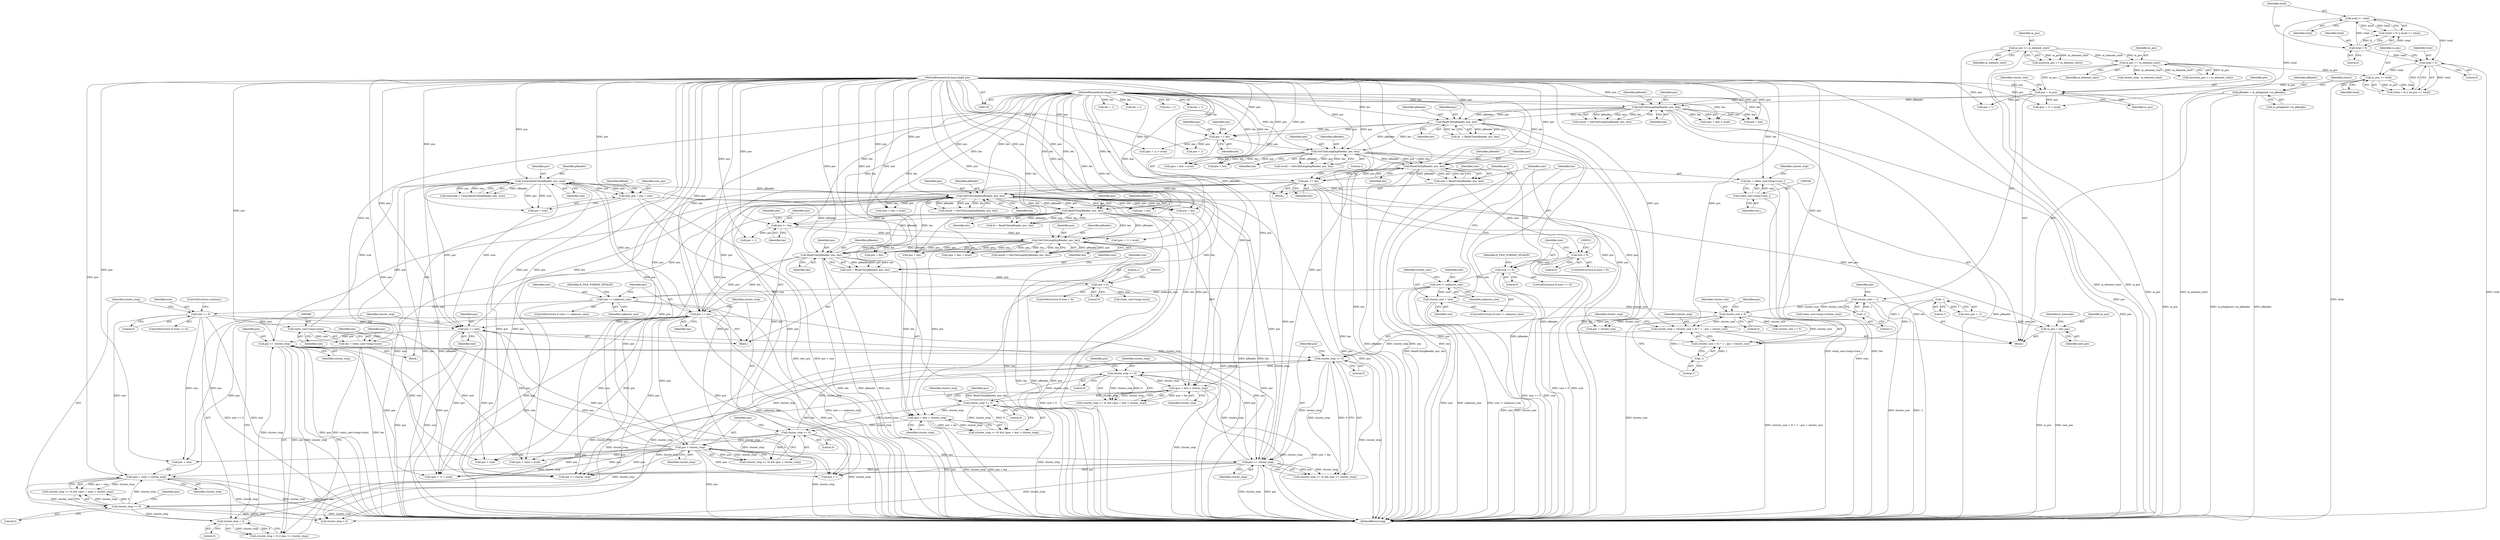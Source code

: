 digraph "1_Android_04839626ed859623901ebd3a5fd483982186b59d_155@integer" {
"1000613" [label="(Call,new_pos = pos + size)"];
"1000601" [label="(Call,UnserializeUInt(pReader, pos, size))"];
"1000531" [label="(Call,ReadUInt(pReader, pos, len))"];
"1000490" [label="(Call,GetUIntLength(pReader, pos, len))"];
"1000445" [label="(Call,ReadUInt(pReader, pos, len))"];
"1000404" [label="(Call,GetUIntLength(pReader, pos, len))"];
"1000311" [label="(Call,ReadUInt(pReader, pos, len))"];
"1000282" [label="(Call,GetUIntLength(pReader, pos, len))"];
"1000247" [label="(Call,ReadUInt(pReader, pos, len))"];
"1000218" [label="(Call,GetUIntLength(pReader, pos, len))"];
"1000157" [label="(Call,pReader = m_pSegment->m_pReader)"];
"1000134" [label="(MethodParameterIn,long long& pos)"];
"1000194" [label="(Call,pos = m_pos)"];
"1000150" [label="(Call,m_pos == m_element_start)"];
"1000140" [label="(Call,m_pos >= m_element_start)"];
"1000191" [label="(Call,m_pos <= total)"];
"1000188" [label="(Call,total < 0)"];
"1000183" [label="(Call,avail <= total)"];
"1000180" [label="(Call,total < 0)"];
"1000135" [label="(MethodParameterIn,long& len)"];
"1000265" [label="(Call,pos += len)"];
"1000649" [label="(Call,pos <= cluster_stop)"];
"1000641" [label="(Call,pos += size)"];
"1000565" [label="(Call,size == 0)"];
"1000546" [label="(Call,size == unknown_size)"];
"1000536" [label="(Call,size < 0)"];
"1000529" [label="(Call,size = ReadUInt(pReader, pos, len))"];
"1000335" [label="(Call,size != unknown_size)"];
"1000324" [label="(Call,size == 0)"];
"1000316" [label="(Call,size < 0)"];
"1000309" [label="(Call,size = ReadUInt(pReader, pos, len))"];
"1000559" [label="(Call,pos > cluster_stop)"];
"1000551" [label="(Call,pos += len)"];
"1000556" [label="(Call,cluster_stop >= 0)"];
"1000510" [label="(Call,cluster_stop >= 0)"];
"1000424" [label="(Call,cluster_stop >= 0)"];
"1000382" [label="(Call,cluster_stop >= 0)"];
"1000646" [label="(Call,cluster_stop < 0)"];
"1000574" [label="(Call,(pos + size) > cluster_stop)"];
"1000571" [label="(Call,cluster_stop >= 0)"];
"1000367" [label="(Call,cluster_stop = (cluster_size < 0) ? -1 : pos + cluster_size)"];
"1000373" [label="(Call,-1)"];
"1000360" [label="(Call,-1)"];
"1000329" [label="(Call,pos += len)"];
"1000370" [label="(Call,cluster_size < 0)"];
"1000338" [label="(Call,cluster_size = size)"];
"1000198" [label="(Call,cluster_size = -1)"];
"1000200" [label="(Call,-1)"];
"1000385" [label="(Call,pos >= cluster_stop)"];
"1000427" [label="(Call,(pos + len) > cluster_stop)"];
"1000513" [label="(Call,(pos + len) > cluster_stop)"];
"1000586" [label="(Call,len = static_cast<long>(size))"];
"1000588" [label="(Call,static_cast<long>(size))"];
"1000341" [label="(Call,len = static_cast<long>(size_))"];
"1000343" [label="(Call,static_cast<long>(size_))"];
"1000473" [label="(Call,pos += len)"];
"1000671" [label="(Call,m_pos = new_pos)"];
"1000448" [label="(Identifier,len)"];
"1000342" [label="(Identifier,len)"];
"1000491" [label="(Identifier,pReader)"];
"1000576" [label="(Identifier,pos)"];
"1000316" [label="(Call,size < 0)"];
"1000333" [label="(Literal,1)"];
"1000688" [label="(MethodReturn,long)"];
"1000358" [label="(Call,new_pos = -1)"];
"1000645" [label="(Call,(cluster_stop < 0) || (pos <= cluster_stop))"];
"1000493" [label="(Identifier,len)"];
"1000566" [label="(Identifier,size)"];
"1000372" [label="(Literal,0)"];
"1000594" [label="(Identifier,pos)"];
"1000247" [label="(Call,ReadUInt(pReader, pos, len))"];
"1000360" [label="(Call,-1)"];
"1000375" [label="(Call,pos + cluster_size)"];
"1000534" [label="(Identifier,len)"];
"1000556" [label="(Call,cluster_stop >= 0)"];
"1000216" [label="(Call,result = GetUIntLength(pReader, pos, len))"];
"1000326" [label="(Literal,0)"];
"1000570" [label="(Call,(cluster_stop >= 0) && ((pos + size) > cluster_stop))"];
"1000376" [label="(Identifier,pos)"];
"1000443" [label="(Call,id = ReadUInt(pReader, pos, len))"];
"1000512" [label="(Literal,0)"];
"1000593" [label="(Call,pos + size)"];
"1000402" [label="(Call,result = GetUIntLength(pReader, pos, len))"];
"1000265" [label="(Call,pos += len)"];
"1000318" [label="(Literal,0)"];
"1000250" [label="(Identifier,len)"];
"1000285" [label="(Identifier,len)"];
"1000522" [label="(Call,pos + len)"];
"1000193" [label="(Identifier,total)"];
"1000552" [label="(Identifier,pos)"];
"1000445" [label="(Call,ReadUInt(pReader, pos, len))"];
"1000514" [label="(Call,pos + len)"];
"1000536" [label="(Call,size < 0)"];
"1000510" [label="(Call,cluster_stop >= 0)"];
"1000671" [label="(Call,m_pos = new_pos)"];
"1000134" [label="(MethodParameterIn,long long& pos)"];
"1000431" [label="(Identifier,cluster_stop)"];
"1000602" [label="(Identifier,pReader)"];
"1000219" [label="(Identifier,pReader)"];
"1000180" [label="(Call,total < 0)"];
"1000648" [label="(Literal,0)"];
"1000266" [label="(Identifier,pos)"];
"1000269" [label="(Call,(pos + 1) > avail)"];
"1000651" [label="(Identifier,cluster_stop)"];
"1000473" [label="(Call,pos += len)"];
"1000603" [label="(Identifier,pos)"];
"1000361" [label="(Literal,1)"];
"1000406" [label="(Identifier,pos)"];
"1000592" [label="(Call,(pos + size) > avail)"];
"1000599" [label="(Call,timecode = UnserializeUInt(pReader, pos, size))"];
"1000567" [label="(Literal,0)"];
"1000142" [label="(Identifier,m_element_start)"];
"1000184" [label="(Identifier,avail)"];
"1000396" [label="(Call,len = 1)"];
"1000199" [label="(Identifier,cluster_size)"];
"1000345" [label="(Identifier,size_)"];
"1000320" [label="(Call,static_cast<long>(cluster_size))"];
"1000383" [label="(Identifier,cluster_stop)"];
"1000329" [label="(Call,pos += len)"];
"1000675" [label="(Identifier,m_timecode)"];
"1000135" [label="(MethodParameterIn,long& len)"];
"1000386" [label="(Identifier,pos)"];
"1000672" [label="(Identifier,m_pos)"];
"1000615" [label="(Call,pos + size)"];
"1000540" [label="(Call,static_cast<long>(size))"];
"1000490" [label="(Call,GetUIntLength(pReader, pos, len))"];
"1000572" [label="(Identifier,cluster_stop)"];
"1000335" [label="(Call,size != unknown_size)"];
"1000614" [label="(Identifier,new_pos)"];
"1000183" [label="(Call,avail <= total)"];
"1000429" [label="(Identifier,pos)"];
"1000151" [label="(Identifier,m_pos)"];
"1000446" [label="(Identifier,pReader)"];
"1000517" [label="(Identifier,cluster_stop)"];
"1000574" [label="(Call,(pos + size) > cluster_stop)"];
"1000511" [label="(Identifier,cluster_stop)"];
"1000348" [label="(Identifier,cluster_stop)"];
"1000249" [label="(Identifier,pos)"];
"1000271" [label="(Identifier,pos)"];
"1000192" [label="(Identifier,m_pos)"];
"1000314" [label="(Identifier,len)"];
"1000390" [label="(Call,(pos + 1) > avail)"];
"1000544" [label="(Literal,1)"];
"1000548" [label="(Identifier,unknown_size)"];
"1000166" [label="(Identifier,status)"];
"1000564" [label="(ControlStructure,if (size == 0))"];
"1000317" [label="(Identifier,size)"];
"1000139" [label="(Call,assert(m_pos >= m_element_start))"];
"1000531" [label="(Call,ReadUInt(pReader, pos, len))"];
"1000310" [label="(Identifier,size)"];
"1000187" [label="(Call,(total < 0) || (m_pos <= total))"];
"1000315" [label="(ControlStructure,if (size < 0))"];
"1000575" [label="(Call,pos + size)"];
"1000571" [label="(Call,cluster_stop >= 0)"];
"1000573" [label="(Literal,0)"];
"1000324" [label="(Call,size == 0)"];
"1000280" [label="(Call,result = GetUIntLength(pReader, pos, len))"];
"1000270" [label="(Call,pos + 1)"];
"1000343" [label="(Call,static_cast<long>(size_))"];
"1000532" [label="(Identifier,pReader)"];
"1000478" [label="(Call,pos + 1)"];
"1000338" [label="(Call,cluster_size = size)"];
"1000650" [label="(Identifier,pos)"];
"1000158" [label="(Identifier,pReader)"];
"1000425" [label="(Identifier,cluster_stop)"];
"1000678" [label="(Call,cluster_size >= 0)"];
"1000368" [label="(Identifier,cluster_stop)"];
"1000405" [label="(Identifier,pReader)"];
"1000182" [label="(Literal,0)"];
"1000381" [label="(Call,(cluster_stop >= 0) && (pos >= cluster_stop))"];
"1000336" [label="(Identifier,size)"];
"1000673" [label="(Identifier,new_pos)"];
"1000557" [label="(Identifier,cluster_stop)"];
"1000309" [label="(Call,size = ReadUInt(pReader, pos, len))"];
"1000323" [label="(ControlStructure,if (size == 0))"];
"1000194" [label="(Call,pos = m_pos)"];
"1000407" [label="(Identifier,len)"];
"1000205" [label="(Call,pos + 1)"];
"1000647" [label="(Identifier,cluster_stop)"];
"1000649" [label="(Call,pos <= cluster_stop)"];
"1000206" [label="(Identifier,pos)"];
"1000284" [label="(Identifier,pos)"];
"1000643" [label="(Identifier,size)"];
"1000196" [label="(Identifier,m_pos)"];
"1000546" [label="(Call,size == unknown_size)"];
"1000551" [label="(Call,pos += len)"];
"1000152" [label="(Identifier,m_element_start)"];
"1000202" [label="(Block,)"];
"1000535" [label="(ControlStructure,if (size < 0))"];
"1000424" [label="(Call,cluster_stop >= 0)"];
"1000185" [label="(Identifier,total)"];
"1000475" [label="(Identifier,len)"];
"1000474" [label="(Identifier,pos)"];
"1000370" [label="(Call,cluster_size < 0)"];
"1000221" [label="(Identifier,len)"];
"1000340" [label="(Identifier,size)"];
"1000585" [label="(Block,)"];
"1000220" [label="(Identifier,pos)"];
"1000188" [label="(Call,total < 0)"];
"1000529" [label="(Call,size = ReadUInt(pReader, pos, len))"];
"1000159" [label="(Call,m_pSegment->m_pReader)"];
"1000189" [label="(Identifier,total)"];
"1000302" [label="(Call,pos + len)"];
"1000513" [label="(Call,(pos + len) > cluster_stop)"];
"1000283" [label="(Identifier,pReader)"];
"1000367" [label="(Call,cluster_stop = (cluster_size < 0) ? -1 : pos + cluster_size)"];
"1000301" [label="(Call,(pos + len) > avail)"];
"1000533" [label="(Identifier,pos)"];
"1000267" [label="(Identifier,len)"];
"1000245" [label="(Call,id_ = ReadUInt(pReader, pos, len))"];
"1000568" [label="(ControlStructure,continue;)"];
"1000561" [label="(Identifier,cluster_stop)"];
"1000530" [label="(Identifier,size)"];
"1000237" [label="(Call,(pos + len) > avail)"];
"1000545" [label="(ControlStructure,if (size == unknown_size))"];
"1000150" [label="(Call,m_pos == m_element_start)"];
"1000311" [label="(Call,ReadUInt(pReader, pos, len))"];
"1000190" [label="(Literal,0)"];
"1000387" [label="(Identifier,cluster_stop)"];
"1000191" [label="(Call,m_pos <= total)"];
"1000683" [label="(Call,cluster_stop - m_element_start)"];
"1000492" [label="(Identifier,pos)"];
"1000385" [label="(Call,pos >= cluster_stop)"];
"1000341" [label="(Call,len = static_cast<long>(size_))"];
"1000141" [label="(Identifier,m_pos)"];
"1000149" [label="(Call,assert(m_pos == m_element_start))"];
"1000210" [label="(Call,len = 1)"];
"1000483" [label="(Call,len = 1)"];
"1000588" [label="(Call,static_cast<long>(size))"];
"1000337" [label="(Identifier,unknown_size)"];
"1000558" [label="(Literal,0)"];
"1000391" [label="(Call,pos + 1)"];
"1000218" [label="(Call,GetUIntLength(pReader, pos, len))"];
"1000428" [label="(Call,pos + len)"];
"1000157" [label="(Call,pReader = m_pSegment->m_pReader)"];
"1000325" [label="(Identifier,size)"];
"1000537" [label="(Identifier,size)"];
"1000275" [label="(Call,len = 1)"];
"1000382" [label="(Call,cluster_stop >= 0)"];
"1000195" [label="(Identifier,pos)"];
"1000238" [label="(Call,pos + len)"];
"1000282" [label="(Call,GetUIntLength(pReader, pos, len))"];
"1000657" [label="(Call,pos <= cluster_stop)"];
"1000181" [label="(Identifier,total)"];
"1000586" [label="(Call,len = static_cast<long>(size))"];
"1000604" [label="(Identifier,size)"];
"1000373" [label="(Call,-1)"];
"1000426" [label="(Literal,0)"];
"1000479" [label="(Identifier,pos)"];
"1000404" [label="(Call,GetUIntLength(pReader, pos, len))"];
"1000204" [label="(Call,(pos + 1) > avail)"];
"1000447" [label="(Identifier,pos)"];
"1000559" [label="(Call,pos > cluster_stop)"];
"1000553" [label="(Identifier,len)"];
"1000334" [label="(ControlStructure,if (size != unknown_size))"];
"1000477" [label="(Call,(pos + 1) > avail)"];
"1000654" [label="(Call,cluster_stop < 0)"];
"1000550" [label="(Identifier,E_FILE_FORMAT_INVALID)"];
"1000330" [label="(Identifier,pos)"];
"1000646" [label="(Call,cluster_stop < 0)"];
"1000521" [label="(Call,(pos + len) > avail)"];
"1000590" [label="(Identifier,size)"];
"1000312" [label="(Identifier,pReader)"];
"1000436" [label="(Call,pos + len)"];
"1000369" [label="(Call,(cluster_size < 0) ? -1 : pos + cluster_size)"];
"1000328" [label="(Identifier,E_FILE_FORMAT_INVALID)"];
"1000384" [label="(Literal,0)"];
"1000578" [label="(Identifier,cluster_stop)"];
"1000140" [label="(Call,m_pos >= m_element_start)"];
"1000379" [label="(Block,)"];
"1000313" [label="(Identifier,pos)"];
"1000339" [label="(Identifier,cluster_size)"];
"1000601" [label="(Call,UnserializeUInt(pReader, pos, size))"];
"1000619" [label="(Identifier,bBlock)"];
"1000371" [label="(Identifier,cluster_size)"];
"1000179" [label="(Call,(total < 0) || (avail <= total))"];
"1000587" [label="(Identifier,len)"];
"1000509" [label="(Call,(cluster_stop >= 0) && ((pos + len) > cluster_stop))"];
"1000201" [label="(Literal,1)"];
"1000427" [label="(Call,(pos + len) > cluster_stop)"];
"1000613" [label="(Call,new_pos = pos + size)"];
"1000374" [label="(Literal,1)"];
"1000555" [label="(Call,(cluster_stop >= 0) && (pos > cluster_stop))"];
"1000435" [label="(Call,(pos + len) > avail)"];
"1000560" [label="(Identifier,pos)"];
"1000331" [label="(Identifier,len)"];
"1000538" [label="(Literal,0)"];
"1000423" [label="(Call,(cluster_stop >= 0) && ((pos + len) > cluster_stop))"];
"1000136" [label="(Block,)"];
"1000200" [label="(Call,-1)"];
"1000198" [label="(Call,cluster_size = -1)"];
"1000547" [label="(Identifier,size)"];
"1000565" [label="(Call,size == 0)"];
"1000248" [label="(Identifier,pReader)"];
"1000488" [label="(Call,result = GetUIntLength(pReader, pos, len))"];
"1000642" [label="(Identifier,pos)"];
"1000515" [label="(Identifier,pos)"];
"1000641" [label="(Call,pos += size)"];
"1000613" -> "1000585"  [label="AST: "];
"1000613" -> "1000615"  [label="CFG: "];
"1000614" -> "1000613"  [label="AST: "];
"1000615" -> "1000613"  [label="AST: "];
"1000619" -> "1000613"  [label="CFG: "];
"1000613" -> "1000688"  [label="DDG: new_pos"];
"1000613" -> "1000688"  [label="DDG: pos + size"];
"1000601" -> "1000613"  [label="DDG: pos"];
"1000601" -> "1000613"  [label="DDG: size"];
"1000134" -> "1000613"  [label="DDG: pos"];
"1000613" -> "1000671"  [label="DDG: new_pos"];
"1000601" -> "1000599"  [label="AST: "];
"1000601" -> "1000604"  [label="CFG: "];
"1000602" -> "1000601"  [label="AST: "];
"1000603" -> "1000601"  [label="AST: "];
"1000604" -> "1000601"  [label="AST: "];
"1000599" -> "1000601"  [label="CFG: "];
"1000601" -> "1000688"  [label="DDG: pReader"];
"1000601" -> "1000688"  [label="DDG: size"];
"1000601" -> "1000688"  [label="DDG: pos"];
"1000601" -> "1000404"  [label="DDG: pReader"];
"1000601" -> "1000599"  [label="DDG: pReader"];
"1000601" -> "1000599"  [label="DDG: pos"];
"1000601" -> "1000599"  [label="DDG: size"];
"1000531" -> "1000601"  [label="DDG: pReader"];
"1000134" -> "1000601"  [label="DDG: pos"];
"1000559" -> "1000601"  [label="DDG: pos"];
"1000551" -> "1000601"  [label="DDG: pos"];
"1000588" -> "1000601"  [label="DDG: size"];
"1000601" -> "1000615"  [label="DDG: pos"];
"1000601" -> "1000615"  [label="DDG: size"];
"1000601" -> "1000641"  [label="DDG: size"];
"1000601" -> "1000641"  [label="DDG: pos"];
"1000601" -> "1000657"  [label="DDG: pos"];
"1000531" -> "1000529"  [label="AST: "];
"1000531" -> "1000534"  [label="CFG: "];
"1000532" -> "1000531"  [label="AST: "];
"1000533" -> "1000531"  [label="AST: "];
"1000534" -> "1000531"  [label="AST: "];
"1000529" -> "1000531"  [label="CFG: "];
"1000531" -> "1000688"  [label="DDG: pos"];
"1000531" -> "1000688"  [label="DDG: len"];
"1000531" -> "1000688"  [label="DDG: pReader"];
"1000531" -> "1000404"  [label="DDG: pReader"];
"1000531" -> "1000404"  [label="DDG: len"];
"1000531" -> "1000529"  [label="DDG: pReader"];
"1000531" -> "1000529"  [label="DDG: pos"];
"1000531" -> "1000529"  [label="DDG: len"];
"1000490" -> "1000531"  [label="DDG: pReader"];
"1000490" -> "1000531"  [label="DDG: pos"];
"1000490" -> "1000531"  [label="DDG: len"];
"1000134" -> "1000531"  [label="DDG: pos"];
"1000135" -> "1000531"  [label="DDG: len"];
"1000531" -> "1000551"  [label="DDG: len"];
"1000531" -> "1000551"  [label="DDG: pos"];
"1000490" -> "1000488"  [label="AST: "];
"1000490" -> "1000493"  [label="CFG: "];
"1000491" -> "1000490"  [label="AST: "];
"1000492" -> "1000490"  [label="AST: "];
"1000493" -> "1000490"  [label="AST: "];
"1000488" -> "1000490"  [label="CFG: "];
"1000490" -> "1000688"  [label="DDG: len"];
"1000490" -> "1000688"  [label="DDG: pReader"];
"1000490" -> "1000688"  [label="DDG: pos"];
"1000490" -> "1000488"  [label="DDG: pReader"];
"1000490" -> "1000488"  [label="DDG: pos"];
"1000490" -> "1000488"  [label="DDG: len"];
"1000445" -> "1000490"  [label="DDG: pReader"];
"1000445" -> "1000490"  [label="DDG: len"];
"1000134" -> "1000490"  [label="DDG: pos"];
"1000473" -> "1000490"  [label="DDG: pos"];
"1000135" -> "1000490"  [label="DDG: len"];
"1000490" -> "1000513"  [label="DDG: pos"];
"1000490" -> "1000513"  [label="DDG: len"];
"1000490" -> "1000514"  [label="DDG: pos"];
"1000490" -> "1000514"  [label="DDG: len"];
"1000490" -> "1000521"  [label="DDG: pos"];
"1000490" -> "1000521"  [label="DDG: len"];
"1000490" -> "1000522"  [label="DDG: pos"];
"1000490" -> "1000522"  [label="DDG: len"];
"1000445" -> "1000443"  [label="AST: "];
"1000445" -> "1000448"  [label="CFG: "];
"1000446" -> "1000445"  [label="AST: "];
"1000447" -> "1000445"  [label="AST: "];
"1000448" -> "1000445"  [label="AST: "];
"1000443" -> "1000445"  [label="CFG: "];
"1000445" -> "1000688"  [label="DDG: pos"];
"1000445" -> "1000688"  [label="DDG: pReader"];
"1000445" -> "1000688"  [label="DDG: len"];
"1000445" -> "1000443"  [label="DDG: pReader"];
"1000445" -> "1000443"  [label="DDG: pos"];
"1000445" -> "1000443"  [label="DDG: len"];
"1000404" -> "1000445"  [label="DDG: pReader"];
"1000404" -> "1000445"  [label="DDG: pos"];
"1000404" -> "1000445"  [label="DDG: len"];
"1000134" -> "1000445"  [label="DDG: pos"];
"1000135" -> "1000445"  [label="DDG: len"];
"1000445" -> "1000473"  [label="DDG: len"];
"1000445" -> "1000473"  [label="DDG: pos"];
"1000445" -> "1000657"  [label="DDG: pos"];
"1000404" -> "1000402"  [label="AST: "];
"1000404" -> "1000407"  [label="CFG: "];
"1000405" -> "1000404"  [label="AST: "];
"1000406" -> "1000404"  [label="AST: "];
"1000407" -> "1000404"  [label="AST: "];
"1000402" -> "1000404"  [label="CFG: "];
"1000404" -> "1000688"  [label="DDG: pReader"];
"1000404" -> "1000688"  [label="DDG: len"];
"1000404" -> "1000688"  [label="DDG: pos"];
"1000404" -> "1000402"  [label="DDG: pReader"];
"1000404" -> "1000402"  [label="DDG: pos"];
"1000404" -> "1000402"  [label="DDG: len"];
"1000311" -> "1000404"  [label="DDG: pReader"];
"1000134" -> "1000404"  [label="DDG: pos"];
"1000649" -> "1000404"  [label="DDG: pos"];
"1000329" -> "1000404"  [label="DDG: pos"];
"1000385" -> "1000404"  [label="DDG: pos"];
"1000559" -> "1000404"  [label="DDG: pos"];
"1000551" -> "1000404"  [label="DDG: pos"];
"1000641" -> "1000404"  [label="DDG: pos"];
"1000586" -> "1000404"  [label="DDG: len"];
"1000341" -> "1000404"  [label="DDG: len"];
"1000135" -> "1000404"  [label="DDG: len"];
"1000404" -> "1000427"  [label="DDG: pos"];
"1000404" -> "1000427"  [label="DDG: len"];
"1000404" -> "1000428"  [label="DDG: pos"];
"1000404" -> "1000428"  [label="DDG: len"];
"1000404" -> "1000435"  [label="DDG: pos"];
"1000404" -> "1000435"  [label="DDG: len"];
"1000404" -> "1000436"  [label="DDG: pos"];
"1000404" -> "1000436"  [label="DDG: len"];
"1000311" -> "1000309"  [label="AST: "];
"1000311" -> "1000314"  [label="CFG: "];
"1000312" -> "1000311"  [label="AST: "];
"1000313" -> "1000311"  [label="AST: "];
"1000314" -> "1000311"  [label="AST: "];
"1000309" -> "1000311"  [label="CFG: "];
"1000311" -> "1000688"  [label="DDG: pReader"];
"1000311" -> "1000688"  [label="DDG: pos"];
"1000311" -> "1000688"  [label="DDG: len"];
"1000311" -> "1000309"  [label="DDG: pReader"];
"1000311" -> "1000309"  [label="DDG: pos"];
"1000311" -> "1000309"  [label="DDG: len"];
"1000282" -> "1000311"  [label="DDG: pReader"];
"1000282" -> "1000311"  [label="DDG: pos"];
"1000282" -> "1000311"  [label="DDG: len"];
"1000134" -> "1000311"  [label="DDG: pos"];
"1000135" -> "1000311"  [label="DDG: len"];
"1000311" -> "1000329"  [label="DDG: len"];
"1000311" -> "1000329"  [label="DDG: pos"];
"1000282" -> "1000280"  [label="AST: "];
"1000282" -> "1000285"  [label="CFG: "];
"1000283" -> "1000282"  [label="AST: "];
"1000284" -> "1000282"  [label="AST: "];
"1000285" -> "1000282"  [label="AST: "];
"1000280" -> "1000282"  [label="CFG: "];
"1000282" -> "1000688"  [label="DDG: len"];
"1000282" -> "1000688"  [label="DDG: pos"];
"1000282" -> "1000688"  [label="DDG: pReader"];
"1000282" -> "1000280"  [label="DDG: pReader"];
"1000282" -> "1000280"  [label="DDG: pos"];
"1000282" -> "1000280"  [label="DDG: len"];
"1000247" -> "1000282"  [label="DDG: pReader"];
"1000247" -> "1000282"  [label="DDG: len"];
"1000134" -> "1000282"  [label="DDG: pos"];
"1000265" -> "1000282"  [label="DDG: pos"];
"1000135" -> "1000282"  [label="DDG: len"];
"1000282" -> "1000301"  [label="DDG: pos"];
"1000282" -> "1000301"  [label="DDG: len"];
"1000282" -> "1000302"  [label="DDG: pos"];
"1000282" -> "1000302"  [label="DDG: len"];
"1000247" -> "1000245"  [label="AST: "];
"1000247" -> "1000250"  [label="CFG: "];
"1000248" -> "1000247"  [label="AST: "];
"1000249" -> "1000247"  [label="AST: "];
"1000250" -> "1000247"  [label="AST: "];
"1000245" -> "1000247"  [label="CFG: "];
"1000247" -> "1000688"  [label="DDG: pReader"];
"1000247" -> "1000688"  [label="DDG: len"];
"1000247" -> "1000688"  [label="DDG: pos"];
"1000247" -> "1000245"  [label="DDG: pReader"];
"1000247" -> "1000245"  [label="DDG: pos"];
"1000247" -> "1000245"  [label="DDG: len"];
"1000218" -> "1000247"  [label="DDG: pReader"];
"1000218" -> "1000247"  [label="DDG: pos"];
"1000218" -> "1000247"  [label="DDG: len"];
"1000134" -> "1000247"  [label="DDG: pos"];
"1000135" -> "1000247"  [label="DDG: len"];
"1000247" -> "1000265"  [label="DDG: len"];
"1000247" -> "1000265"  [label="DDG: pos"];
"1000218" -> "1000216"  [label="AST: "];
"1000218" -> "1000221"  [label="CFG: "];
"1000219" -> "1000218"  [label="AST: "];
"1000220" -> "1000218"  [label="AST: "];
"1000221" -> "1000218"  [label="AST: "];
"1000216" -> "1000218"  [label="CFG: "];
"1000218" -> "1000688"  [label="DDG: len"];
"1000218" -> "1000688"  [label="DDG: pReader"];
"1000218" -> "1000688"  [label="DDG: pos"];
"1000218" -> "1000216"  [label="DDG: pReader"];
"1000218" -> "1000216"  [label="DDG: pos"];
"1000218" -> "1000216"  [label="DDG: len"];
"1000157" -> "1000218"  [label="DDG: pReader"];
"1000134" -> "1000218"  [label="DDG: pos"];
"1000194" -> "1000218"  [label="DDG: pos"];
"1000135" -> "1000218"  [label="DDG: len"];
"1000218" -> "1000237"  [label="DDG: pos"];
"1000218" -> "1000237"  [label="DDG: len"];
"1000218" -> "1000238"  [label="DDG: pos"];
"1000218" -> "1000238"  [label="DDG: len"];
"1000157" -> "1000136"  [label="AST: "];
"1000157" -> "1000159"  [label="CFG: "];
"1000158" -> "1000157"  [label="AST: "];
"1000159" -> "1000157"  [label="AST: "];
"1000166" -> "1000157"  [label="CFG: "];
"1000157" -> "1000688"  [label="DDG: m_pSegment->m_pReader"];
"1000157" -> "1000688"  [label="DDG: pReader"];
"1000134" -> "1000133"  [label="AST: "];
"1000134" -> "1000688"  [label="DDG: pos"];
"1000134" -> "1000194"  [label="DDG: pos"];
"1000134" -> "1000204"  [label="DDG: pos"];
"1000134" -> "1000205"  [label="DDG: pos"];
"1000134" -> "1000237"  [label="DDG: pos"];
"1000134" -> "1000238"  [label="DDG: pos"];
"1000134" -> "1000265"  [label="DDG: pos"];
"1000134" -> "1000269"  [label="DDG: pos"];
"1000134" -> "1000270"  [label="DDG: pos"];
"1000134" -> "1000301"  [label="DDG: pos"];
"1000134" -> "1000302"  [label="DDG: pos"];
"1000134" -> "1000329"  [label="DDG: pos"];
"1000134" -> "1000367"  [label="DDG: pos"];
"1000134" -> "1000369"  [label="DDG: pos"];
"1000134" -> "1000375"  [label="DDG: pos"];
"1000134" -> "1000385"  [label="DDG: pos"];
"1000134" -> "1000390"  [label="DDG: pos"];
"1000134" -> "1000391"  [label="DDG: pos"];
"1000134" -> "1000427"  [label="DDG: pos"];
"1000134" -> "1000428"  [label="DDG: pos"];
"1000134" -> "1000435"  [label="DDG: pos"];
"1000134" -> "1000436"  [label="DDG: pos"];
"1000134" -> "1000473"  [label="DDG: pos"];
"1000134" -> "1000477"  [label="DDG: pos"];
"1000134" -> "1000478"  [label="DDG: pos"];
"1000134" -> "1000513"  [label="DDG: pos"];
"1000134" -> "1000514"  [label="DDG: pos"];
"1000134" -> "1000521"  [label="DDG: pos"];
"1000134" -> "1000522"  [label="DDG: pos"];
"1000134" -> "1000551"  [label="DDG: pos"];
"1000134" -> "1000559"  [label="DDG: pos"];
"1000134" -> "1000574"  [label="DDG: pos"];
"1000134" -> "1000575"  [label="DDG: pos"];
"1000134" -> "1000592"  [label="DDG: pos"];
"1000134" -> "1000593"  [label="DDG: pos"];
"1000134" -> "1000615"  [label="DDG: pos"];
"1000134" -> "1000641"  [label="DDG: pos"];
"1000134" -> "1000649"  [label="DDG: pos"];
"1000134" -> "1000657"  [label="DDG: pos"];
"1000194" -> "1000136"  [label="AST: "];
"1000194" -> "1000196"  [label="CFG: "];
"1000195" -> "1000194"  [label="AST: "];
"1000196" -> "1000194"  [label="AST: "];
"1000199" -> "1000194"  [label="CFG: "];
"1000194" -> "1000688"  [label="DDG: m_pos"];
"1000150" -> "1000194"  [label="DDG: m_pos"];
"1000191" -> "1000194"  [label="DDG: m_pos"];
"1000194" -> "1000204"  [label="DDG: pos"];
"1000194" -> "1000205"  [label="DDG: pos"];
"1000150" -> "1000149"  [label="AST: "];
"1000150" -> "1000152"  [label="CFG: "];
"1000151" -> "1000150"  [label="AST: "];
"1000152" -> "1000150"  [label="AST: "];
"1000149" -> "1000150"  [label="CFG: "];
"1000150" -> "1000688"  [label="DDG: m_pos"];
"1000150" -> "1000688"  [label="DDG: m_element_start"];
"1000150" -> "1000149"  [label="DDG: m_pos"];
"1000150" -> "1000149"  [label="DDG: m_element_start"];
"1000140" -> "1000150"  [label="DDG: m_pos"];
"1000140" -> "1000150"  [label="DDG: m_element_start"];
"1000150" -> "1000191"  [label="DDG: m_pos"];
"1000150" -> "1000683"  [label="DDG: m_element_start"];
"1000140" -> "1000139"  [label="AST: "];
"1000140" -> "1000142"  [label="CFG: "];
"1000141" -> "1000140"  [label="AST: "];
"1000142" -> "1000140"  [label="AST: "];
"1000139" -> "1000140"  [label="CFG: "];
"1000140" -> "1000688"  [label="DDG: m_element_start"];
"1000140" -> "1000688"  [label="DDG: m_pos"];
"1000140" -> "1000139"  [label="DDG: m_pos"];
"1000140" -> "1000139"  [label="DDG: m_element_start"];
"1000191" -> "1000187"  [label="AST: "];
"1000191" -> "1000193"  [label="CFG: "];
"1000192" -> "1000191"  [label="AST: "];
"1000193" -> "1000191"  [label="AST: "];
"1000187" -> "1000191"  [label="CFG: "];
"1000191" -> "1000688"  [label="DDG: total"];
"1000191" -> "1000187"  [label="DDG: m_pos"];
"1000191" -> "1000187"  [label="DDG: total"];
"1000188" -> "1000191"  [label="DDG: total"];
"1000188" -> "1000187"  [label="AST: "];
"1000188" -> "1000190"  [label="CFG: "];
"1000189" -> "1000188"  [label="AST: "];
"1000190" -> "1000188"  [label="AST: "];
"1000192" -> "1000188"  [label="CFG: "];
"1000187" -> "1000188"  [label="CFG: "];
"1000188" -> "1000688"  [label="DDG: total"];
"1000188" -> "1000187"  [label="DDG: total"];
"1000188" -> "1000187"  [label="DDG: 0"];
"1000183" -> "1000188"  [label="DDG: total"];
"1000180" -> "1000188"  [label="DDG: total"];
"1000183" -> "1000179"  [label="AST: "];
"1000183" -> "1000185"  [label="CFG: "];
"1000184" -> "1000183"  [label="AST: "];
"1000185" -> "1000183"  [label="AST: "];
"1000179" -> "1000183"  [label="CFG: "];
"1000183" -> "1000179"  [label="DDG: avail"];
"1000183" -> "1000179"  [label="DDG: total"];
"1000180" -> "1000183"  [label="DDG: total"];
"1000183" -> "1000204"  [label="DDG: avail"];
"1000180" -> "1000179"  [label="AST: "];
"1000180" -> "1000182"  [label="CFG: "];
"1000181" -> "1000180"  [label="AST: "];
"1000182" -> "1000180"  [label="AST: "];
"1000184" -> "1000180"  [label="CFG: "];
"1000179" -> "1000180"  [label="CFG: "];
"1000180" -> "1000179"  [label="DDG: total"];
"1000180" -> "1000179"  [label="DDG: 0"];
"1000135" -> "1000133"  [label="AST: "];
"1000135" -> "1000688"  [label="DDG: len"];
"1000135" -> "1000210"  [label="DDG: len"];
"1000135" -> "1000237"  [label="DDG: len"];
"1000135" -> "1000238"  [label="DDG: len"];
"1000135" -> "1000265"  [label="DDG: len"];
"1000135" -> "1000275"  [label="DDG: len"];
"1000135" -> "1000301"  [label="DDG: len"];
"1000135" -> "1000302"  [label="DDG: len"];
"1000135" -> "1000329"  [label="DDG: len"];
"1000135" -> "1000341"  [label="DDG: len"];
"1000135" -> "1000396"  [label="DDG: len"];
"1000135" -> "1000427"  [label="DDG: len"];
"1000135" -> "1000428"  [label="DDG: len"];
"1000135" -> "1000435"  [label="DDG: len"];
"1000135" -> "1000436"  [label="DDG: len"];
"1000135" -> "1000473"  [label="DDG: len"];
"1000135" -> "1000483"  [label="DDG: len"];
"1000135" -> "1000513"  [label="DDG: len"];
"1000135" -> "1000514"  [label="DDG: len"];
"1000135" -> "1000521"  [label="DDG: len"];
"1000135" -> "1000522"  [label="DDG: len"];
"1000135" -> "1000551"  [label="DDG: len"];
"1000135" -> "1000586"  [label="DDG: len"];
"1000265" -> "1000202"  [label="AST: "];
"1000265" -> "1000267"  [label="CFG: "];
"1000266" -> "1000265"  [label="AST: "];
"1000267" -> "1000265"  [label="AST: "];
"1000271" -> "1000265"  [label="CFG: "];
"1000265" -> "1000269"  [label="DDG: pos"];
"1000265" -> "1000270"  [label="DDG: pos"];
"1000649" -> "1000645"  [label="AST: "];
"1000649" -> "1000651"  [label="CFG: "];
"1000650" -> "1000649"  [label="AST: "];
"1000651" -> "1000649"  [label="AST: "];
"1000645" -> "1000649"  [label="CFG: "];
"1000649" -> "1000688"  [label="DDG: pos"];
"1000649" -> "1000382"  [label="DDG: cluster_stop"];
"1000649" -> "1000385"  [label="DDG: pos"];
"1000649" -> "1000390"  [label="DDG: pos"];
"1000649" -> "1000391"  [label="DDG: pos"];
"1000649" -> "1000645"  [label="DDG: pos"];
"1000649" -> "1000645"  [label="DDG: cluster_stop"];
"1000641" -> "1000649"  [label="DDG: pos"];
"1000646" -> "1000649"  [label="DDG: cluster_stop"];
"1000649" -> "1000657"  [label="DDG: pos"];
"1000641" -> "1000379"  [label="AST: "];
"1000641" -> "1000643"  [label="CFG: "];
"1000642" -> "1000641"  [label="AST: "];
"1000643" -> "1000641"  [label="AST: "];
"1000647" -> "1000641"  [label="CFG: "];
"1000641" -> "1000688"  [label="DDG: size"];
"1000641" -> "1000688"  [label="DDG: pos"];
"1000641" -> "1000385"  [label="DDG: pos"];
"1000641" -> "1000390"  [label="DDG: pos"];
"1000641" -> "1000391"  [label="DDG: pos"];
"1000565" -> "1000641"  [label="DDG: size"];
"1000559" -> "1000641"  [label="DDG: pos"];
"1000551" -> "1000641"  [label="DDG: pos"];
"1000641" -> "1000657"  [label="DDG: pos"];
"1000565" -> "1000564"  [label="AST: "];
"1000565" -> "1000567"  [label="CFG: "];
"1000566" -> "1000565"  [label="AST: "];
"1000567" -> "1000565"  [label="AST: "];
"1000568" -> "1000565"  [label="CFG: "];
"1000572" -> "1000565"  [label="CFG: "];
"1000565" -> "1000688"  [label="DDG: size"];
"1000565" -> "1000688"  [label="DDG: size == 0"];
"1000546" -> "1000565"  [label="DDG: size"];
"1000565" -> "1000574"  [label="DDG: size"];
"1000565" -> "1000575"  [label="DDG: size"];
"1000565" -> "1000588"  [label="DDG: size"];
"1000546" -> "1000545"  [label="AST: "];
"1000546" -> "1000548"  [label="CFG: "];
"1000547" -> "1000546"  [label="AST: "];
"1000548" -> "1000546"  [label="AST: "];
"1000550" -> "1000546"  [label="CFG: "];
"1000552" -> "1000546"  [label="CFG: "];
"1000546" -> "1000688"  [label="DDG: unknown_size"];
"1000546" -> "1000688"  [label="DDG: size == unknown_size"];
"1000546" -> "1000688"  [label="DDG: size"];
"1000536" -> "1000546"  [label="DDG: size"];
"1000335" -> "1000546"  [label="DDG: unknown_size"];
"1000536" -> "1000535"  [label="AST: "];
"1000536" -> "1000538"  [label="CFG: "];
"1000537" -> "1000536"  [label="AST: "];
"1000538" -> "1000536"  [label="AST: "];
"1000541" -> "1000536"  [label="CFG: "];
"1000544" -> "1000536"  [label="CFG: "];
"1000536" -> "1000688"  [label="DDG: size < 0"];
"1000529" -> "1000536"  [label="DDG: size"];
"1000536" -> "1000540"  [label="DDG: size"];
"1000529" -> "1000379"  [label="AST: "];
"1000530" -> "1000529"  [label="AST: "];
"1000537" -> "1000529"  [label="CFG: "];
"1000529" -> "1000688"  [label="DDG: ReadUInt(pReader, pos, len)"];
"1000335" -> "1000334"  [label="AST: "];
"1000335" -> "1000337"  [label="CFG: "];
"1000336" -> "1000335"  [label="AST: "];
"1000337" -> "1000335"  [label="AST: "];
"1000339" -> "1000335"  [label="CFG: "];
"1000342" -> "1000335"  [label="CFG: "];
"1000335" -> "1000688"  [label="DDG: size"];
"1000335" -> "1000688"  [label="DDG: unknown_size"];
"1000335" -> "1000688"  [label="DDG: size != unknown_size"];
"1000324" -> "1000335"  [label="DDG: size"];
"1000335" -> "1000338"  [label="DDG: size"];
"1000324" -> "1000323"  [label="AST: "];
"1000324" -> "1000326"  [label="CFG: "];
"1000325" -> "1000324"  [label="AST: "];
"1000326" -> "1000324"  [label="AST: "];
"1000328" -> "1000324"  [label="CFG: "];
"1000330" -> "1000324"  [label="CFG: "];
"1000324" -> "1000688"  [label="DDG: size == 0"];
"1000324" -> "1000688"  [label="DDG: size"];
"1000316" -> "1000324"  [label="DDG: size"];
"1000316" -> "1000315"  [label="AST: "];
"1000316" -> "1000318"  [label="CFG: "];
"1000317" -> "1000316"  [label="AST: "];
"1000318" -> "1000316"  [label="AST: "];
"1000321" -> "1000316"  [label="CFG: "];
"1000325" -> "1000316"  [label="CFG: "];
"1000316" -> "1000688"  [label="DDG: size < 0"];
"1000316" -> "1000688"  [label="DDG: size"];
"1000309" -> "1000316"  [label="DDG: size"];
"1000309" -> "1000202"  [label="AST: "];
"1000310" -> "1000309"  [label="AST: "];
"1000317" -> "1000309"  [label="CFG: "];
"1000309" -> "1000688"  [label="DDG: ReadUInt(pReader, pos, len)"];
"1000559" -> "1000555"  [label="AST: "];
"1000559" -> "1000561"  [label="CFG: "];
"1000560" -> "1000559"  [label="AST: "];
"1000561" -> "1000559"  [label="AST: "];
"1000555" -> "1000559"  [label="CFG: "];
"1000559" -> "1000688"  [label="DDG: pos"];
"1000559" -> "1000688"  [label="DDG: cluster_stop"];
"1000559" -> "1000382"  [label="DDG: cluster_stop"];
"1000559" -> "1000385"  [label="DDG: pos"];
"1000559" -> "1000390"  [label="DDG: pos"];
"1000559" -> "1000391"  [label="DDG: pos"];
"1000559" -> "1000555"  [label="DDG: pos"];
"1000559" -> "1000555"  [label="DDG: cluster_stop"];
"1000551" -> "1000559"  [label="DDG: pos"];
"1000556" -> "1000559"  [label="DDG: cluster_stop"];
"1000559" -> "1000571"  [label="DDG: cluster_stop"];
"1000559" -> "1000574"  [label="DDG: pos"];
"1000559" -> "1000575"  [label="DDG: pos"];
"1000559" -> "1000592"  [label="DDG: pos"];
"1000559" -> "1000593"  [label="DDG: pos"];
"1000559" -> "1000657"  [label="DDG: pos"];
"1000551" -> "1000379"  [label="AST: "];
"1000551" -> "1000553"  [label="CFG: "];
"1000552" -> "1000551"  [label="AST: "];
"1000553" -> "1000551"  [label="AST: "];
"1000557" -> "1000551"  [label="CFG: "];
"1000551" -> "1000688"  [label="DDG: len"];
"1000551" -> "1000688"  [label="DDG: pos"];
"1000551" -> "1000385"  [label="DDG: pos"];
"1000551" -> "1000390"  [label="DDG: pos"];
"1000551" -> "1000391"  [label="DDG: pos"];
"1000551" -> "1000574"  [label="DDG: pos"];
"1000551" -> "1000575"  [label="DDG: pos"];
"1000551" -> "1000592"  [label="DDG: pos"];
"1000551" -> "1000593"  [label="DDG: pos"];
"1000551" -> "1000657"  [label="DDG: pos"];
"1000556" -> "1000555"  [label="AST: "];
"1000556" -> "1000558"  [label="CFG: "];
"1000557" -> "1000556"  [label="AST: "];
"1000558" -> "1000556"  [label="AST: "];
"1000560" -> "1000556"  [label="CFG: "];
"1000555" -> "1000556"  [label="CFG: "];
"1000556" -> "1000688"  [label="DDG: cluster_stop"];
"1000556" -> "1000382"  [label="DDG: cluster_stop"];
"1000556" -> "1000555"  [label="DDG: cluster_stop"];
"1000556" -> "1000555"  [label="DDG: 0"];
"1000510" -> "1000556"  [label="DDG: cluster_stop"];
"1000513" -> "1000556"  [label="DDG: cluster_stop"];
"1000556" -> "1000571"  [label="DDG: cluster_stop"];
"1000510" -> "1000509"  [label="AST: "];
"1000510" -> "1000512"  [label="CFG: "];
"1000511" -> "1000510"  [label="AST: "];
"1000512" -> "1000510"  [label="AST: "];
"1000515" -> "1000510"  [label="CFG: "];
"1000509" -> "1000510"  [label="CFG: "];
"1000510" -> "1000688"  [label="DDG: cluster_stop"];
"1000510" -> "1000509"  [label="DDG: cluster_stop"];
"1000510" -> "1000509"  [label="DDG: 0"];
"1000424" -> "1000510"  [label="DDG: cluster_stop"];
"1000427" -> "1000510"  [label="DDG: cluster_stop"];
"1000510" -> "1000513"  [label="DDG: cluster_stop"];
"1000424" -> "1000423"  [label="AST: "];
"1000424" -> "1000426"  [label="CFG: "];
"1000425" -> "1000424"  [label="AST: "];
"1000426" -> "1000424"  [label="AST: "];
"1000429" -> "1000424"  [label="CFG: "];
"1000423" -> "1000424"  [label="CFG: "];
"1000424" -> "1000688"  [label="DDG: cluster_stop"];
"1000424" -> "1000423"  [label="DDG: cluster_stop"];
"1000424" -> "1000423"  [label="DDG: 0"];
"1000382" -> "1000424"  [label="DDG: cluster_stop"];
"1000385" -> "1000424"  [label="DDG: cluster_stop"];
"1000424" -> "1000427"  [label="DDG: cluster_stop"];
"1000424" -> "1000654"  [label="DDG: cluster_stop"];
"1000382" -> "1000381"  [label="AST: "];
"1000382" -> "1000384"  [label="CFG: "];
"1000383" -> "1000382"  [label="AST: "];
"1000384" -> "1000382"  [label="AST: "];
"1000386" -> "1000382"  [label="CFG: "];
"1000381" -> "1000382"  [label="CFG: "];
"1000382" -> "1000688"  [label="DDG: cluster_stop"];
"1000382" -> "1000381"  [label="DDG: cluster_stop"];
"1000382" -> "1000381"  [label="DDG: 0"];
"1000646" -> "1000382"  [label="DDG: cluster_stop"];
"1000367" -> "1000382"  [label="DDG: cluster_stop"];
"1000382" -> "1000385"  [label="DDG: cluster_stop"];
"1000382" -> "1000654"  [label="DDG: cluster_stop"];
"1000646" -> "1000645"  [label="AST: "];
"1000646" -> "1000648"  [label="CFG: "];
"1000647" -> "1000646"  [label="AST: "];
"1000648" -> "1000646"  [label="AST: "];
"1000650" -> "1000646"  [label="CFG: "];
"1000645" -> "1000646"  [label="CFG: "];
"1000646" -> "1000645"  [label="DDG: cluster_stop"];
"1000646" -> "1000645"  [label="DDG: 0"];
"1000574" -> "1000646"  [label="DDG: cluster_stop"];
"1000571" -> "1000646"  [label="DDG: cluster_stop"];
"1000574" -> "1000570"  [label="AST: "];
"1000574" -> "1000578"  [label="CFG: "];
"1000575" -> "1000574"  [label="AST: "];
"1000578" -> "1000574"  [label="AST: "];
"1000570" -> "1000574"  [label="CFG: "];
"1000574" -> "1000688"  [label="DDG: pos + size"];
"1000574" -> "1000688"  [label="DDG: cluster_stop"];
"1000574" -> "1000570"  [label="DDG: pos + size"];
"1000574" -> "1000570"  [label="DDG: cluster_stop"];
"1000571" -> "1000574"  [label="DDG: cluster_stop"];
"1000574" -> "1000654"  [label="DDG: cluster_stop"];
"1000571" -> "1000570"  [label="AST: "];
"1000571" -> "1000573"  [label="CFG: "];
"1000572" -> "1000571"  [label="AST: "];
"1000573" -> "1000571"  [label="AST: "];
"1000576" -> "1000571"  [label="CFG: "];
"1000570" -> "1000571"  [label="CFG: "];
"1000571" -> "1000688"  [label="DDG: cluster_stop"];
"1000571" -> "1000570"  [label="DDG: cluster_stop"];
"1000571" -> "1000570"  [label="DDG: 0"];
"1000571" -> "1000654"  [label="DDG: cluster_stop"];
"1000367" -> "1000136"  [label="AST: "];
"1000367" -> "1000369"  [label="CFG: "];
"1000368" -> "1000367"  [label="AST: "];
"1000369" -> "1000367"  [label="AST: "];
"1000383" -> "1000367"  [label="CFG: "];
"1000367" -> "1000688"  [label="DDG: (cluster_size < 0) ? -1 : pos + cluster_size"];
"1000373" -> "1000367"  [label="DDG: 1"];
"1000360" -> "1000367"  [label="DDG: 1"];
"1000329" -> "1000367"  [label="DDG: pos"];
"1000370" -> "1000367"  [label="DDG: cluster_size"];
"1000373" -> "1000369"  [label="AST: "];
"1000373" -> "1000374"  [label="CFG: "];
"1000374" -> "1000373"  [label="AST: "];
"1000369" -> "1000373"  [label="CFG: "];
"1000373" -> "1000369"  [label="DDG: 1"];
"1000360" -> "1000358"  [label="AST: "];
"1000360" -> "1000361"  [label="CFG: "];
"1000361" -> "1000360"  [label="AST: "];
"1000358" -> "1000360"  [label="CFG: "];
"1000360" -> "1000358"  [label="DDG: 1"];
"1000360" -> "1000369"  [label="DDG: 1"];
"1000329" -> "1000202"  [label="AST: "];
"1000329" -> "1000331"  [label="CFG: "];
"1000330" -> "1000329"  [label="AST: "];
"1000331" -> "1000329"  [label="AST: "];
"1000333" -> "1000329"  [label="CFG: "];
"1000329" -> "1000688"  [label="DDG: pos"];
"1000329" -> "1000369"  [label="DDG: pos"];
"1000329" -> "1000375"  [label="DDG: pos"];
"1000329" -> "1000385"  [label="DDG: pos"];
"1000329" -> "1000390"  [label="DDG: pos"];
"1000329" -> "1000391"  [label="DDG: pos"];
"1000329" -> "1000657"  [label="DDG: pos"];
"1000370" -> "1000369"  [label="AST: "];
"1000370" -> "1000372"  [label="CFG: "];
"1000371" -> "1000370"  [label="AST: "];
"1000372" -> "1000370"  [label="AST: "];
"1000374" -> "1000370"  [label="CFG: "];
"1000376" -> "1000370"  [label="CFG: "];
"1000370" -> "1000688"  [label="DDG: cluster_size"];
"1000338" -> "1000370"  [label="DDG: cluster_size"];
"1000198" -> "1000370"  [label="DDG: cluster_size"];
"1000370" -> "1000369"  [label="DDG: cluster_size"];
"1000370" -> "1000375"  [label="DDG: cluster_size"];
"1000370" -> "1000678"  [label="DDG: cluster_size"];
"1000338" -> "1000334"  [label="AST: "];
"1000338" -> "1000340"  [label="CFG: "];
"1000339" -> "1000338"  [label="AST: "];
"1000340" -> "1000338"  [label="AST: "];
"1000342" -> "1000338"  [label="CFG: "];
"1000338" -> "1000688"  [label="DDG: cluster_size"];
"1000338" -> "1000688"  [label="DDG: size"];
"1000198" -> "1000136"  [label="AST: "];
"1000198" -> "1000200"  [label="CFG: "];
"1000199" -> "1000198"  [label="AST: "];
"1000200" -> "1000198"  [label="AST: "];
"1000206" -> "1000198"  [label="CFG: "];
"1000198" -> "1000688"  [label="DDG: -1"];
"1000198" -> "1000688"  [label="DDG: cluster_size"];
"1000200" -> "1000198"  [label="DDG: 1"];
"1000198" -> "1000320"  [label="DDG: cluster_size"];
"1000200" -> "1000201"  [label="CFG: "];
"1000201" -> "1000200"  [label="AST: "];
"1000385" -> "1000381"  [label="AST: "];
"1000385" -> "1000387"  [label="CFG: "];
"1000386" -> "1000385"  [label="AST: "];
"1000387" -> "1000385"  [label="AST: "];
"1000381" -> "1000385"  [label="CFG: "];
"1000385" -> "1000688"  [label="DDG: cluster_stop"];
"1000385" -> "1000688"  [label="DDG: pos"];
"1000385" -> "1000381"  [label="DDG: pos"];
"1000385" -> "1000381"  [label="DDG: cluster_stop"];
"1000385" -> "1000390"  [label="DDG: pos"];
"1000385" -> "1000391"  [label="DDG: pos"];
"1000385" -> "1000654"  [label="DDG: cluster_stop"];
"1000385" -> "1000657"  [label="DDG: pos"];
"1000427" -> "1000423"  [label="AST: "];
"1000427" -> "1000431"  [label="CFG: "];
"1000428" -> "1000427"  [label="AST: "];
"1000431" -> "1000427"  [label="AST: "];
"1000423" -> "1000427"  [label="CFG: "];
"1000427" -> "1000688"  [label="DDG: pos + len"];
"1000427" -> "1000688"  [label="DDG: cluster_stop"];
"1000427" -> "1000423"  [label="DDG: pos + len"];
"1000427" -> "1000423"  [label="DDG: cluster_stop"];
"1000427" -> "1000654"  [label="DDG: cluster_stop"];
"1000513" -> "1000509"  [label="AST: "];
"1000513" -> "1000517"  [label="CFG: "];
"1000514" -> "1000513"  [label="AST: "];
"1000517" -> "1000513"  [label="AST: "];
"1000509" -> "1000513"  [label="CFG: "];
"1000513" -> "1000688"  [label="DDG: pos + len"];
"1000513" -> "1000688"  [label="DDG: cluster_stop"];
"1000513" -> "1000509"  [label="DDG: pos + len"];
"1000513" -> "1000509"  [label="DDG: cluster_stop"];
"1000586" -> "1000585"  [label="AST: "];
"1000586" -> "1000588"  [label="CFG: "];
"1000587" -> "1000586"  [label="AST: "];
"1000588" -> "1000586"  [label="AST: "];
"1000594" -> "1000586"  [label="CFG: "];
"1000586" -> "1000688"  [label="DDG: static_cast<long>(size)"];
"1000586" -> "1000688"  [label="DDG: len"];
"1000588" -> "1000586"  [label="DDG: size"];
"1000588" -> "1000590"  [label="CFG: "];
"1000589" -> "1000588"  [label="AST: "];
"1000590" -> "1000588"  [label="AST: "];
"1000588" -> "1000592"  [label="DDG: size"];
"1000588" -> "1000593"  [label="DDG: size"];
"1000341" -> "1000136"  [label="AST: "];
"1000341" -> "1000343"  [label="CFG: "];
"1000342" -> "1000341"  [label="AST: "];
"1000343" -> "1000341"  [label="AST: "];
"1000348" -> "1000341"  [label="CFG: "];
"1000341" -> "1000688"  [label="DDG: static_cast<long>(size_)"];
"1000341" -> "1000688"  [label="DDG: len"];
"1000343" -> "1000341"  [label="DDG: size_"];
"1000343" -> "1000345"  [label="CFG: "];
"1000344" -> "1000343"  [label="AST: "];
"1000345" -> "1000343"  [label="AST: "];
"1000343" -> "1000688"  [label="DDG: size_"];
"1000473" -> "1000379"  [label="AST: "];
"1000473" -> "1000475"  [label="CFG: "];
"1000474" -> "1000473"  [label="AST: "];
"1000475" -> "1000473"  [label="AST: "];
"1000479" -> "1000473"  [label="CFG: "];
"1000473" -> "1000477"  [label="DDG: pos"];
"1000473" -> "1000478"  [label="DDG: pos"];
"1000671" -> "1000136"  [label="AST: "];
"1000671" -> "1000673"  [label="CFG: "];
"1000672" -> "1000671"  [label="AST: "];
"1000673" -> "1000671"  [label="AST: "];
"1000675" -> "1000671"  [label="CFG: "];
"1000671" -> "1000688"  [label="DDG: m_pos"];
"1000671" -> "1000688"  [label="DDG: new_pos"];
"1000358" -> "1000671"  [label="DDG: new_pos"];
}
